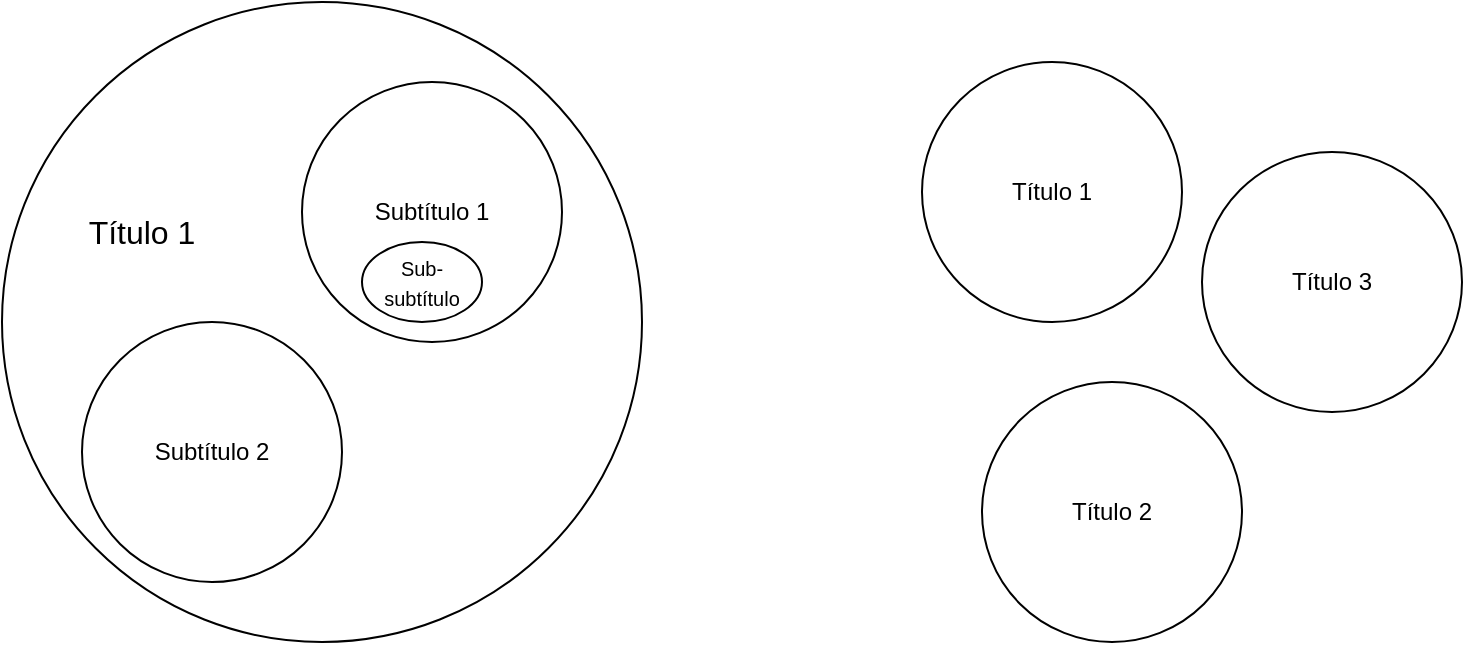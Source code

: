 <mxfile version="20.3.0" type="device"><diagram id="7kWuOk1LWORHG97-ZrQI" name="Page-1"><mxGraphModel dx="723" dy="466" grid="1" gridSize="10" guides="1" tooltips="1" connect="1" arrows="1" fold="1" page="1" pageScale="1" pageWidth="850" pageHeight="1100" math="0" shadow="0"><root><mxCell id="0"/><mxCell id="1" parent="0"/><mxCell id="Ja7025ez9XTsAeeHThh5-1" value="" style="ellipse;whiteSpace=wrap;html=1;aspect=fixed;" vertex="1" parent="1"><mxGeometry x="70" y="40" width="320" height="320" as="geometry"/></mxCell><mxCell id="Ja7025ez9XTsAeeHThh5-2" value="Título 1" style="ellipse;whiteSpace=wrap;html=1;aspect=fixed;" vertex="1" parent="1"><mxGeometry x="530" y="70" width="130" height="130" as="geometry"/></mxCell><mxCell id="Ja7025ez9XTsAeeHThh5-4" value="Título 2" style="ellipse;whiteSpace=wrap;html=1;aspect=fixed;" vertex="1" parent="1"><mxGeometry x="560" y="230" width="130" height="130" as="geometry"/></mxCell><mxCell id="Ja7025ez9XTsAeeHThh5-5" value="Título 3" style="ellipse;whiteSpace=wrap;html=1;aspect=fixed;" vertex="1" parent="1"><mxGeometry x="670" y="115" width="130" height="130" as="geometry"/></mxCell><mxCell id="Ja7025ez9XTsAeeHThh5-6" value="Subtítulo 2" style="ellipse;whiteSpace=wrap;html=1;aspect=fixed;" vertex="1" parent="1"><mxGeometry x="110" y="200" width="130" height="130" as="geometry"/></mxCell><mxCell id="Ja7025ez9XTsAeeHThh5-7" value="Subtítulo 1" style="ellipse;whiteSpace=wrap;html=1;aspect=fixed;" vertex="1" parent="1"><mxGeometry x="220" y="80" width="130" height="130" as="geometry"/></mxCell><mxCell id="Ja7025ez9XTsAeeHThh5-8" value="&lt;font style=&quot;font-size: 16px;&quot;&gt;Título 1&lt;/font&gt;" style="text;html=1;strokeColor=none;fillColor=none;align=center;verticalAlign=middle;whiteSpace=wrap;rounded=0;" vertex="1" parent="1"><mxGeometry x="110" y="140" width="60" height="30" as="geometry"/></mxCell><mxCell id="Ja7025ez9XTsAeeHThh5-9" value="&lt;font style=&quot;font-size: 10px;&quot;&gt;Sub-subtítulo&lt;/font&gt;" style="ellipse;whiteSpace=wrap;html=1;" vertex="1" parent="1"><mxGeometry x="250" y="160" width="60" height="40" as="geometry"/></mxCell></root></mxGraphModel></diagram></mxfile>